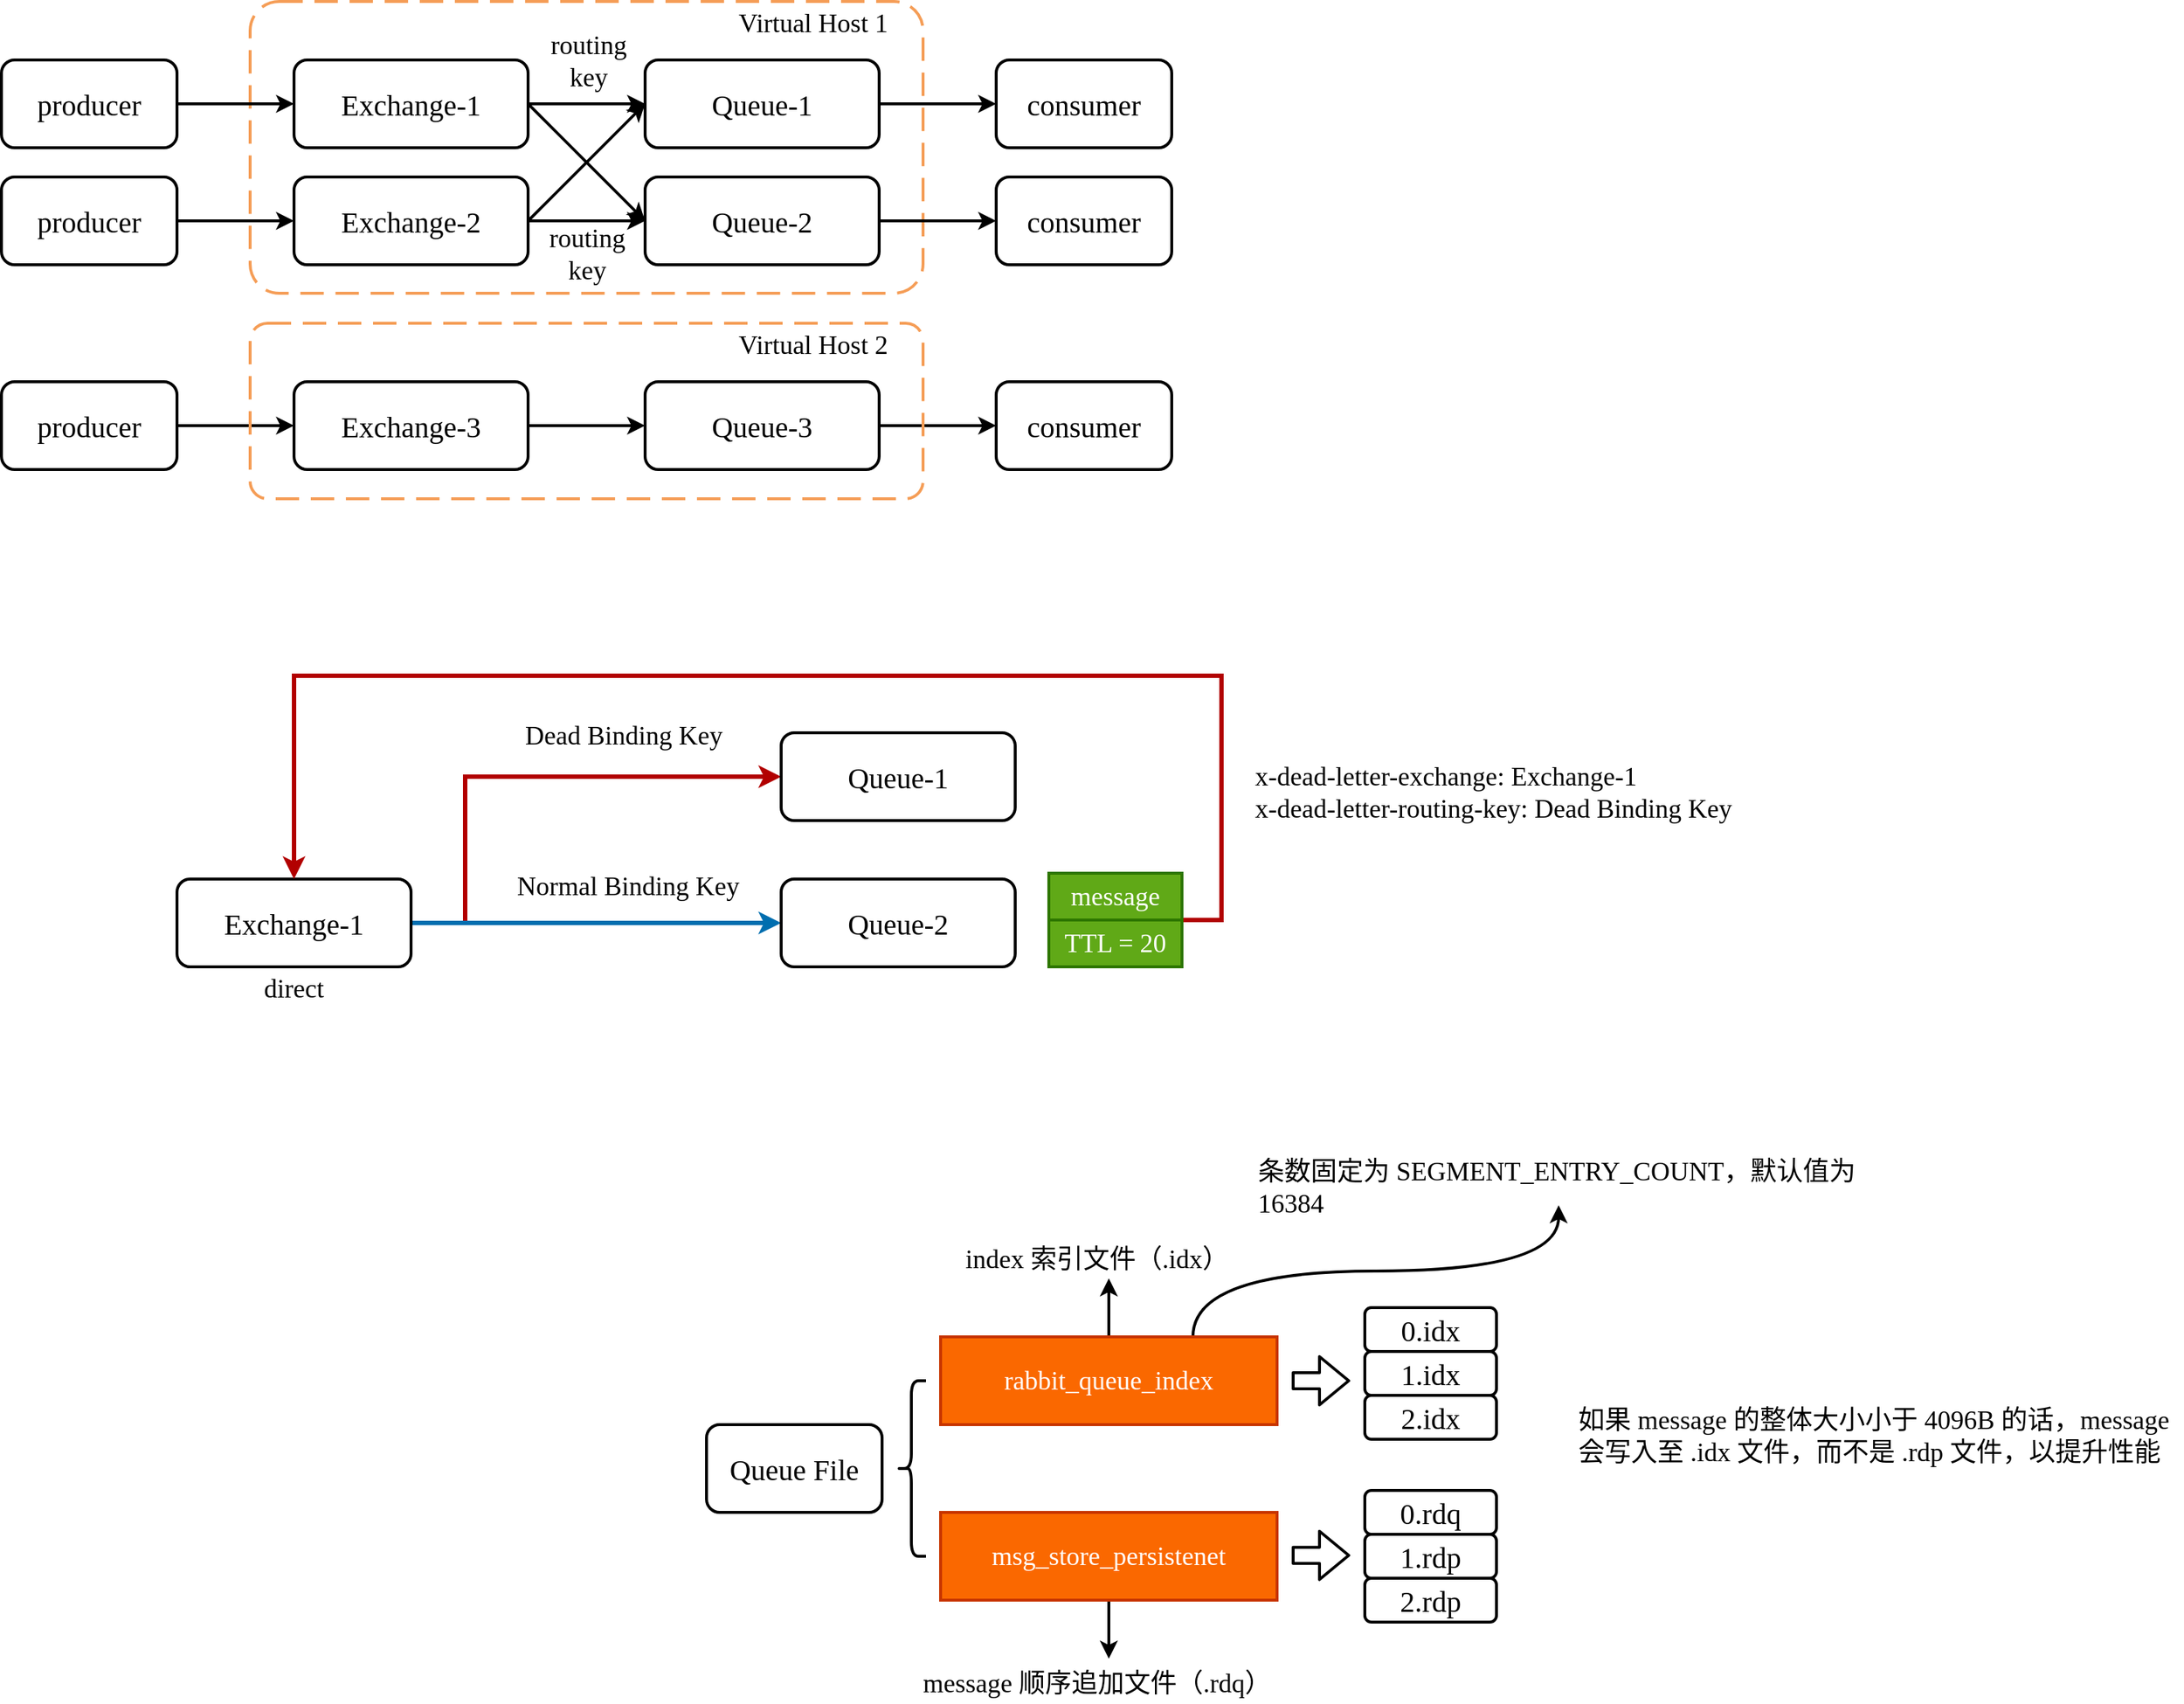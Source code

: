 <mxfile version="14.6.13" type="device"><diagram id="pBKT1bMkxQiANEA6I2UI" name="Page-1"><mxGraphModel dx="1426" dy="771" grid="0" gridSize="10" guides="1" tooltips="1" connect="1" arrows="1" fold="1" page="0" pageScale="1" pageWidth="827" pageHeight="1169" math="0" shadow="0"><root><mxCell id="0"/><mxCell id="1" parent="0"/><mxCell id="gFQFYkK0aE2KA6YtFAZ0-71" style="edgeStyle=orthogonalEdgeStyle;rounded=0;orthogonalLoop=1;jettySize=auto;html=1;exitX=1;exitY=0.5;exitDx=0;exitDy=0;entryX=0;entryY=0.5;entryDx=0;entryDy=0;fontFamily=Comic Sans MS;fontSize=18;fontColor=#000000;strokeWidth=3;fillColor=#e51400;strokeColor=#B20000;" edge="1" parent="1" source="gFQFYkK0aE2KA6YtFAZ0-40" target="gFQFYkK0aE2KA6YtFAZ0-43"><mxGeometry relative="1" as="geometry"><Array as="points"><mxPoint x="357" y="990"/><mxPoint x="357" y="890"/></Array></mxGeometry></mxCell><mxCell id="gFQFYkK0aE2KA6YtFAZ0-34" value="" style="rounded=1;arcSize=10;dashed=1;strokeColor=#F59D56;fillColor=none;gradientColor=none;dashPattern=8 4;strokeWidth=2;fontFamily=Comic Sans MS;fontSize=18;" vertex="1" parent="1"><mxGeometry x="210" y="360" width="460" height="199.5" as="geometry"/></mxCell><mxCell id="gFQFYkK0aE2KA6YtFAZ0-16" style="edgeStyle=none;rounded=0;orthogonalLoop=1;jettySize=auto;html=1;exitX=1;exitY=0.5;exitDx=0;exitDy=0;entryX=0;entryY=0.5;entryDx=0;entryDy=0;fontFamily=Comic Sans MS;fontSize=20;strokeWidth=2;" edge="1" parent="1" source="gFQFYkK0aE2KA6YtFAZ0-3" target="gFQFYkK0aE2KA6YtFAZ0-4"><mxGeometry relative="1" as="geometry"/></mxCell><mxCell id="gFQFYkK0aE2KA6YtFAZ0-3" value="producer" style="rounded=1;whiteSpace=wrap;html=1;fontFamily=Comic Sans MS;fontSize=20;strokeWidth=2;" vertex="1" parent="1"><mxGeometry x="40" y="400" width="120" height="60" as="geometry"/></mxCell><mxCell id="gFQFYkK0aE2KA6YtFAZ0-10" style="edgeStyle=none;rounded=0;orthogonalLoop=1;jettySize=auto;html=1;exitX=1;exitY=0.5;exitDx=0;exitDy=0;fontFamily=Comic Sans MS;fontSize=20;strokeWidth=2;" edge="1" parent="1" source="gFQFYkK0aE2KA6YtFAZ0-4" target="gFQFYkK0aE2KA6YtFAZ0-7"><mxGeometry relative="1" as="geometry"/></mxCell><mxCell id="gFQFYkK0aE2KA6YtFAZ0-32" style="edgeStyle=none;rounded=0;orthogonalLoop=1;jettySize=auto;html=1;exitX=1;exitY=0.5;exitDx=0;exitDy=0;entryX=0;entryY=0.5;entryDx=0;entryDy=0;fontFamily=Comic Sans MS;fontSize=18;strokeWidth=2;" edge="1" parent="1" source="gFQFYkK0aE2KA6YtFAZ0-4" target="gFQFYkK0aE2KA6YtFAZ0-8"><mxGeometry relative="1" as="geometry"/></mxCell><mxCell id="gFQFYkK0aE2KA6YtFAZ0-4" value="Exchange-1" style="rounded=1;whiteSpace=wrap;html=1;fontFamily=Comic Sans MS;fontSize=20;strokeWidth=2;" vertex="1" parent="1"><mxGeometry x="240" y="400" width="160" height="60" as="geometry"/></mxCell><mxCell id="gFQFYkK0aE2KA6YtFAZ0-11" style="edgeStyle=none;rounded=0;orthogonalLoop=1;jettySize=auto;html=1;exitX=1;exitY=0.5;exitDx=0;exitDy=0;entryX=0;entryY=0.5;entryDx=0;entryDy=0;fontFamily=Comic Sans MS;fontSize=20;strokeWidth=2;" edge="1" parent="1" source="gFQFYkK0aE2KA6YtFAZ0-5" target="gFQFYkK0aE2KA6YtFAZ0-8"><mxGeometry relative="1" as="geometry"/></mxCell><mxCell id="gFQFYkK0aE2KA6YtFAZ0-33" style="edgeStyle=none;rounded=0;orthogonalLoop=1;jettySize=auto;html=1;exitX=1;exitY=0.5;exitDx=0;exitDy=0;entryX=0;entryY=0.5;entryDx=0;entryDy=0;fontFamily=Comic Sans MS;fontSize=18;strokeWidth=2;" edge="1" parent="1" source="gFQFYkK0aE2KA6YtFAZ0-5" target="gFQFYkK0aE2KA6YtFAZ0-7"><mxGeometry relative="1" as="geometry"/></mxCell><mxCell id="gFQFYkK0aE2KA6YtFAZ0-5" value="Exchange-2" style="rounded=1;whiteSpace=wrap;html=1;fontFamily=Comic Sans MS;fontSize=20;strokeWidth=2;" vertex="1" parent="1"><mxGeometry x="240" y="480" width="160" height="60" as="geometry"/></mxCell><mxCell id="gFQFYkK0aE2KA6YtFAZ0-12" style="edgeStyle=none;rounded=0;orthogonalLoop=1;jettySize=auto;html=1;exitX=1;exitY=0.5;exitDx=0;exitDy=0;entryX=0;entryY=0.5;entryDx=0;entryDy=0;fontFamily=Comic Sans MS;fontSize=20;strokeWidth=2;" edge="1" parent="1" source="gFQFYkK0aE2KA6YtFAZ0-6" target="gFQFYkK0aE2KA6YtFAZ0-9"><mxGeometry relative="1" as="geometry"/></mxCell><mxCell id="gFQFYkK0aE2KA6YtFAZ0-6" value="Exchange-3" style="rounded=1;whiteSpace=wrap;html=1;fontFamily=Comic Sans MS;fontSize=20;strokeWidth=2;" vertex="1" parent="1"><mxGeometry x="240" y="620" width="160" height="60" as="geometry"/></mxCell><mxCell id="gFQFYkK0aE2KA6YtFAZ0-23" style="edgeStyle=none;rounded=0;orthogonalLoop=1;jettySize=auto;html=1;exitX=1;exitY=0.5;exitDx=0;exitDy=0;fontFamily=Comic Sans MS;fontSize=20;strokeWidth=2;" edge="1" parent="1" source="gFQFYkK0aE2KA6YtFAZ0-7" target="gFQFYkK0aE2KA6YtFAZ0-18"><mxGeometry relative="1" as="geometry"/></mxCell><mxCell id="gFQFYkK0aE2KA6YtFAZ0-7" value="Queue-1" style="rounded=1;whiteSpace=wrap;html=1;fontFamily=Comic Sans MS;fontSize=20;strokeWidth=2;" vertex="1" parent="1"><mxGeometry x="480" y="400" width="160" height="60" as="geometry"/></mxCell><mxCell id="gFQFYkK0aE2KA6YtFAZ0-22" style="edgeStyle=none;rounded=0;orthogonalLoop=1;jettySize=auto;html=1;exitX=1;exitY=0.5;exitDx=0;exitDy=0;fontFamily=Comic Sans MS;fontSize=20;strokeWidth=2;" edge="1" parent="1" source="gFQFYkK0aE2KA6YtFAZ0-8" target="gFQFYkK0aE2KA6YtFAZ0-19"><mxGeometry relative="1" as="geometry"/></mxCell><mxCell id="gFQFYkK0aE2KA6YtFAZ0-8" value="Queue-2" style="rounded=1;whiteSpace=wrap;html=1;fontFamily=Comic Sans MS;fontSize=20;strokeWidth=2;" vertex="1" parent="1"><mxGeometry x="480" y="480" width="160" height="60" as="geometry"/></mxCell><mxCell id="gFQFYkK0aE2KA6YtFAZ0-21" style="edgeStyle=none;rounded=0;orthogonalLoop=1;jettySize=auto;html=1;exitX=1;exitY=0.5;exitDx=0;exitDy=0;fontFamily=Comic Sans MS;fontSize=20;strokeWidth=2;" edge="1" parent="1" source="gFQFYkK0aE2KA6YtFAZ0-9" target="gFQFYkK0aE2KA6YtFAZ0-20"><mxGeometry relative="1" as="geometry"/></mxCell><mxCell id="gFQFYkK0aE2KA6YtFAZ0-9" value="Queue-3" style="rounded=1;whiteSpace=wrap;html=1;fontFamily=Comic Sans MS;fontSize=20;strokeWidth=2;" vertex="1" parent="1"><mxGeometry x="480" y="620" width="160" height="60" as="geometry"/></mxCell><mxCell id="gFQFYkK0aE2KA6YtFAZ0-17" style="edgeStyle=none;rounded=0;orthogonalLoop=1;jettySize=auto;html=1;exitX=1;exitY=0.5;exitDx=0;exitDy=0;entryX=0;entryY=0.5;entryDx=0;entryDy=0;fontFamily=Comic Sans MS;fontSize=20;strokeWidth=2;" edge="1" parent="1" source="gFQFYkK0aE2KA6YtFAZ0-15" target="gFQFYkK0aE2KA6YtFAZ0-6"><mxGeometry relative="1" as="geometry"/></mxCell><mxCell id="gFQFYkK0aE2KA6YtFAZ0-15" value="producer" style="rounded=1;whiteSpace=wrap;html=1;fontFamily=Comic Sans MS;fontSize=20;strokeWidth=2;" vertex="1" parent="1"><mxGeometry x="40" y="620" width="120" height="60" as="geometry"/></mxCell><mxCell id="gFQFYkK0aE2KA6YtFAZ0-18" value="consumer" style="rounded=1;whiteSpace=wrap;html=1;fontFamily=Comic Sans MS;fontSize=20;strokeWidth=2;" vertex="1" parent="1"><mxGeometry x="720" y="400" width="120" height="60" as="geometry"/></mxCell><mxCell id="gFQFYkK0aE2KA6YtFAZ0-19" value="consumer" style="rounded=1;whiteSpace=wrap;html=1;fontFamily=Comic Sans MS;fontSize=20;strokeWidth=2;" vertex="1" parent="1"><mxGeometry x="720" y="480" width="120" height="60" as="geometry"/></mxCell><mxCell id="gFQFYkK0aE2KA6YtFAZ0-20" value="consumer" style="rounded=1;whiteSpace=wrap;html=1;fontFamily=Comic Sans MS;fontSize=20;strokeWidth=2;" vertex="1" parent="1"><mxGeometry x="720" y="620" width="120" height="60" as="geometry"/></mxCell><mxCell id="gFQFYkK0aE2KA6YtFAZ0-26" style="edgeStyle=none;rounded=0;orthogonalLoop=1;jettySize=auto;html=1;exitX=1;exitY=0.5;exitDx=0;exitDy=0;fontFamily=Comic Sans MS;fontSize=20;strokeWidth=2;" edge="1" parent="1" source="gFQFYkK0aE2KA6YtFAZ0-25" target="gFQFYkK0aE2KA6YtFAZ0-5"><mxGeometry relative="1" as="geometry"/></mxCell><mxCell id="gFQFYkK0aE2KA6YtFAZ0-25" value="producer" style="rounded=1;whiteSpace=wrap;html=1;fontFamily=Comic Sans MS;fontSize=20;strokeWidth=2;" vertex="1" parent="1"><mxGeometry x="40" y="480" width="120" height="60" as="geometry"/></mxCell><mxCell id="gFQFYkK0aE2KA6YtFAZ0-35" value="Virtual Host 1" style="text;html=1;strokeColor=none;fillColor=none;align=center;verticalAlign=middle;whiteSpace=wrap;rounded=0;fontFamily=Comic Sans MS;fontSize=18;" vertex="1" parent="1"><mxGeometry x="530" y="360" width="130" height="30" as="geometry"/></mxCell><mxCell id="gFQFYkK0aE2KA6YtFAZ0-36" value="" style="rounded=1;arcSize=10;dashed=1;strokeColor=#F59D56;fillColor=none;gradientColor=none;dashPattern=8 4;strokeWidth=2;fontFamily=Comic Sans MS;fontSize=18;" vertex="1" parent="1"><mxGeometry x="210" y="580" width="460" height="120" as="geometry"/></mxCell><mxCell id="gFQFYkK0aE2KA6YtFAZ0-37" value="Virtual Host 2" style="text;html=1;strokeColor=none;fillColor=none;align=center;verticalAlign=middle;whiteSpace=wrap;rounded=0;fontFamily=Comic Sans MS;fontSize=18;" vertex="1" parent="1"><mxGeometry x="530" y="580" width="130" height="30" as="geometry"/></mxCell><mxCell id="gFQFYkK0aE2KA6YtFAZ0-38" value="routing key" style="text;html=1;strokeColor=none;fillColor=none;align=center;verticalAlign=middle;whiteSpace=wrap;rounded=0;fontFamily=Comic Sans MS;fontSize=18;" vertex="1" parent="1"><mxGeometry x="403" y="376" width="77" height="49" as="geometry"/></mxCell><mxCell id="gFQFYkK0aE2KA6YtFAZ0-39" value="routing key" style="text;html=1;strokeColor=none;fillColor=none;align=center;verticalAlign=middle;whiteSpace=wrap;rounded=0;fontFamily=Comic Sans MS;fontSize=18;" vertex="1" parent="1"><mxGeometry x="401.5" y="508" width="77" height="49" as="geometry"/></mxCell><mxCell id="gFQFYkK0aE2KA6YtFAZ0-66" style="edgeStyle=none;rounded=0;orthogonalLoop=1;jettySize=auto;html=1;exitX=1;exitY=0.5;exitDx=0;exitDy=0;fontFamily=Comic Sans MS;fontSize=18;fontColor=#FFFFFF;strokeWidth=3;fillColor=#1ba1e2;strokeColor=#006EAF;" edge="1" parent="1" source="gFQFYkK0aE2KA6YtFAZ0-40" target="gFQFYkK0aE2KA6YtFAZ0-42"><mxGeometry relative="1" as="geometry"/></mxCell><mxCell id="gFQFYkK0aE2KA6YtFAZ0-40" value="Exchange-1" style="rounded=1;whiteSpace=wrap;html=1;fontFamily=Comic Sans MS;fontSize=20;strokeWidth=2;" vertex="1" parent="1"><mxGeometry x="160" y="960" width="160" height="60" as="geometry"/></mxCell><mxCell id="gFQFYkK0aE2KA6YtFAZ0-41" value="direct" style="text;html=1;strokeColor=none;fillColor=none;align=center;verticalAlign=middle;whiteSpace=wrap;rounded=0;fontFamily=Comic Sans MS;fontSize=18;" vertex="1" parent="1"><mxGeometry x="160" y="1020" width="160" height="30" as="geometry"/></mxCell><mxCell id="gFQFYkK0aE2KA6YtFAZ0-42" value="Queue-2" style="rounded=1;whiteSpace=wrap;html=1;fontFamily=Comic Sans MS;fontSize=20;strokeWidth=2;" vertex="1" parent="1"><mxGeometry x="573" y="960" width="160" height="60" as="geometry"/></mxCell><mxCell id="gFQFYkK0aE2KA6YtFAZ0-43" value="Queue-1" style="rounded=1;whiteSpace=wrap;html=1;fontFamily=Comic Sans MS;fontSize=20;strokeWidth=2;" vertex="1" parent="1"><mxGeometry x="573" y="860" width="160" height="60" as="geometry"/></mxCell><mxCell id="gFQFYkK0aE2KA6YtFAZ0-76" style="edgeStyle=orthogonalEdgeStyle;rounded=0;orthogonalLoop=1;jettySize=auto;html=1;exitX=1;exitY=0;exitDx=0;exitDy=0;entryX=0.5;entryY=0;entryDx=0;entryDy=0;fontFamily=Comic Sans MS;fontSize=18;fontColor=#000000;strokeWidth=3;fillColor=#e51400;strokeColor=#B20000;" edge="1" parent="1" source="gFQFYkK0aE2KA6YtFAZ0-74" target="gFQFYkK0aE2KA6YtFAZ0-40"><mxGeometry relative="1" as="geometry"><Array as="points"><mxPoint x="874" y="988"/><mxPoint x="874" y="821"/><mxPoint x="240" y="821"/></Array></mxGeometry></mxCell><mxCell id="gFQFYkK0aE2KA6YtFAZ0-74" value="TTL = 20" style="rounded=0;whiteSpace=wrap;html=1;fontFamily=Comic Sans MS;fontSize=18;strokeWidth=2;align=center;fillColor=#60a917;strokeColor=#2D7600;fontColor=#ffffff;" vertex="1" parent="1"><mxGeometry x="756" y="988" width="91" height="32" as="geometry"/></mxCell><mxCell id="gFQFYkK0aE2KA6YtFAZ0-75" value="message" style="rounded=0;whiteSpace=wrap;html=1;fontFamily=Comic Sans MS;fontSize=18;strokeWidth=2;align=center;fillColor=#60a917;strokeColor=#2D7600;fontColor=#ffffff;" vertex="1" parent="1"><mxGeometry x="756" y="956" width="91" height="32" as="geometry"/></mxCell><mxCell id="gFQFYkK0aE2KA6YtFAZ0-77" value="Normal Binding Key" style="text;html=1;strokeColor=none;fillColor=none;align=center;verticalAlign=middle;whiteSpace=wrap;rounded=0;fontFamily=Comic Sans MS;fontSize=18;" vertex="1" parent="1"><mxGeometry x="381" y="950" width="175" height="30" as="geometry"/></mxCell><mxCell id="gFQFYkK0aE2KA6YtFAZ0-78" value="Dead Binding Key" style="text;html=1;strokeColor=none;fillColor=none;align=center;verticalAlign=middle;whiteSpace=wrap;rounded=0;fontFamily=Comic Sans MS;fontSize=18;" vertex="1" parent="1"><mxGeometry x="378" y="847" width="175" height="30" as="geometry"/></mxCell><mxCell id="gFQFYkK0aE2KA6YtFAZ0-79" value="x-dead-letter-exchange: Exchange-1&lt;br&gt;x-dead-letter-routing-key: Dead Binding Key" style="text;whiteSpace=wrap;html=1;fontSize=18;fontFamily=Comic Sans MS;fontColor=#000000;" vertex="1" parent="1"><mxGeometry x="895" y="873" width="400" height="60" as="geometry"/></mxCell><mxCell id="gFQFYkK0aE2KA6YtFAZ0-81" value="" style="shape=image;html=1;verticalAlign=top;verticalLabelPosition=bottom;labelBackgroundColor=#ffffff;imageAspect=0;aspect=fixed;image=https://cdn2.iconfinder.com/data/icons/integers/60/number-one-128.png;fontFamily=Comic Sans MS;fontSize=18;fontColor=#000000;strokeWidth=2;align=center;" vertex="1" parent="1"><mxGeometry x="421" y="1004" width="50" height="50" as="geometry"/></mxCell><mxCell id="gFQFYkK0aE2KA6YtFAZ0-82" value="" style="shape=image;html=1;verticalAlign=top;verticalLabelPosition=bottom;labelBackgroundColor=#ffffff;imageAspect=0;aspect=fixed;image=https://cdn2.iconfinder.com/data/icons/integers/60/number-two-128.png;fontFamily=Comic Sans MS;fontSize=18;fontColor=#000000;strokeWidth=2;align=center;" vertex="1" parent="1"><mxGeometry x="556" y="764" width="50" height="50" as="geometry"/></mxCell><mxCell id="gFQFYkK0aE2KA6YtFAZ0-84" value="Queue File" style="rounded=1;whiteSpace=wrap;html=1;fontFamily=Comic Sans MS;fontSize=20;strokeWidth=2;" vertex="1" parent="1"><mxGeometry x="522" y="1333" width="120" height="60" as="geometry"/></mxCell><mxCell id="gFQFYkK0aE2KA6YtFAZ0-85" value="" style="shape=curlyBracket;whiteSpace=wrap;html=1;rounded=1;fontFamily=Comic Sans MS;fontSize=18;fontColor=#000000;strokeWidth=2;align=center;" vertex="1" parent="1"><mxGeometry x="652" y="1303" width="20" height="120" as="geometry"/></mxCell><mxCell id="gFQFYkK0aE2KA6YtFAZ0-91" style="edgeStyle=orthogonalEdgeStyle;rounded=0;orthogonalLoop=1;jettySize=auto;html=1;exitX=0.5;exitY=0;exitDx=0;exitDy=0;entryX=0.5;entryY=1;entryDx=0;entryDy=0;fontFamily=Comic Sans MS;fontSize=18;fontColor=#000000;strokeWidth=2;" edge="1" parent="1" source="gFQFYkK0aE2KA6YtFAZ0-88" target="gFQFYkK0aE2KA6YtFAZ0-90"><mxGeometry relative="1" as="geometry"/></mxCell><mxCell id="gFQFYkK0aE2KA6YtFAZ0-96" style="edgeStyle=orthogonalEdgeStyle;rounded=0;orthogonalLoop=1;jettySize=auto;html=1;exitX=0.75;exitY=0;exitDx=0;exitDy=0;fontFamily=Comic Sans MS;fontSize=18;fontColor=#000000;strokeWidth=2;curved=1;" edge="1" parent="1" source="gFQFYkK0aE2KA6YtFAZ0-88" target="gFQFYkK0aE2KA6YtFAZ0-95"><mxGeometry relative="1" as="geometry"/></mxCell><mxCell id="gFQFYkK0aE2KA6YtFAZ0-88" value="&lt;span style=&quot;font-family: &amp;quot;comic sans ms&amp;quot; ; text-align: left&quot;&gt;rabbit_queue_index&lt;/span&gt;" style="rounded=0;whiteSpace=wrap;html=1;fontFamily=Comic Sans MS;fontSize=18;strokeWidth=2;align=center;fillColor=#fa6800;strokeColor=#C73500;fontColor=#FFFFFF;" vertex="1" parent="1"><mxGeometry x="682" y="1273" width="230" height="60" as="geometry"/></mxCell><mxCell id="gFQFYkK0aE2KA6YtFAZ0-93" style="edgeStyle=orthogonalEdgeStyle;rounded=0;orthogonalLoop=1;jettySize=auto;html=1;exitX=0.5;exitY=1;exitDx=0;exitDy=0;entryX=0.5;entryY=0;entryDx=0;entryDy=0;fontFamily=Comic Sans MS;fontSize=18;fontColor=#000000;strokeWidth=2;" edge="1" parent="1" source="gFQFYkK0aE2KA6YtFAZ0-89" target="gFQFYkK0aE2KA6YtFAZ0-92"><mxGeometry relative="1" as="geometry"/></mxCell><mxCell id="gFQFYkK0aE2KA6YtFAZ0-89" value="&lt;span style=&quot;text-align: left&quot;&gt;msg_store_persistenet&lt;/span&gt;" style="rounded=0;whiteSpace=wrap;html=1;fontFamily=Comic Sans MS;fontSize=18;strokeWidth=2;align=center;fillColor=#fa6800;strokeColor=#C73500;fontColor=#FFFFFF;" vertex="1" parent="1"><mxGeometry x="682" y="1393" width="230" height="60" as="geometry"/></mxCell><mxCell id="gFQFYkK0aE2KA6YtFAZ0-90" value="index 索引文件（.idx）" style="text;whiteSpace=wrap;html=1;fontSize=18;fontFamily=Comic Sans MS;fontColor=#000000;" vertex="1" parent="1"><mxGeometry x="697" y="1203" width="200" height="30" as="geometry"/></mxCell><mxCell id="gFQFYkK0aE2KA6YtFAZ0-92" value="message 顺序追加文件（.rdq）" style="text;whiteSpace=wrap;html=1;fontSize=18;fontFamily=Comic Sans MS;fontColor=#000000;" vertex="1" parent="1"><mxGeometry x="667.75" y="1493" width="258.5" height="30" as="geometry"/></mxCell><mxCell id="gFQFYkK0aE2KA6YtFAZ0-95" value="条数固定为 SEGMENT_ENTRY_COUNT，默认值为 16384" style="text;whiteSpace=wrap;html=1;fontSize=18;fontFamily=Comic Sans MS;" vertex="1" parent="1"><mxGeometry x="897" y="1143" width="415" height="40" as="geometry"/></mxCell><mxCell id="gFQFYkK0aE2KA6YtFAZ0-97" value="0.idx" style="rounded=1;whiteSpace=wrap;html=1;fontFamily=Comic Sans MS;fontSize=20;strokeWidth=2;" vertex="1" parent="1"><mxGeometry x="972" y="1253" width="90" height="30" as="geometry"/></mxCell><mxCell id="gFQFYkK0aE2KA6YtFAZ0-98" value="1.idx" style="rounded=1;whiteSpace=wrap;html=1;fontFamily=Comic Sans MS;fontSize=20;strokeWidth=2;" vertex="1" parent="1"><mxGeometry x="972" y="1283" width="90" height="30" as="geometry"/></mxCell><mxCell id="gFQFYkK0aE2KA6YtFAZ0-99" value="2.idx" style="rounded=1;whiteSpace=wrap;html=1;fontFamily=Comic Sans MS;fontSize=20;strokeWidth=2;" vertex="1" parent="1"><mxGeometry x="972" y="1313" width="90" height="30" as="geometry"/></mxCell><mxCell id="gFQFYkK0aE2KA6YtFAZ0-100" value="" style="shape=flexArrow;endArrow=classic;html=1;fontFamily=Comic Sans MS;fontSize=18;fontColor=#000000;strokeWidth=2;" edge="1" parent="1"><mxGeometry width="50" height="50" relative="1" as="geometry"><mxPoint x="922" y="1303" as="sourcePoint"/><mxPoint x="962" y="1303" as="targetPoint"/></mxGeometry></mxCell><mxCell id="gFQFYkK0aE2KA6YtFAZ0-101" value="0.rdq" style="rounded=1;whiteSpace=wrap;html=1;fontFamily=Comic Sans MS;fontSize=20;strokeWidth=2;" vertex="1" parent="1"><mxGeometry x="972" y="1378" width="90" height="30" as="geometry"/></mxCell><mxCell id="gFQFYkK0aE2KA6YtFAZ0-102" value="1.rdp" style="rounded=1;whiteSpace=wrap;html=1;fontFamily=Comic Sans MS;fontSize=20;strokeWidth=2;" vertex="1" parent="1"><mxGeometry x="972" y="1408" width="90" height="30" as="geometry"/></mxCell><mxCell id="gFQFYkK0aE2KA6YtFAZ0-103" value="2.rdp" style="rounded=1;whiteSpace=wrap;html=1;fontFamily=Comic Sans MS;fontSize=20;strokeWidth=2;" vertex="1" parent="1"><mxGeometry x="972" y="1438" width="90" height="30" as="geometry"/></mxCell><mxCell id="gFQFYkK0aE2KA6YtFAZ0-104" value="" style="shape=flexArrow;endArrow=classic;html=1;fontFamily=Comic Sans MS;fontSize=18;fontColor=#000000;strokeWidth=2;" edge="1" parent="1"><mxGeometry width="50" height="50" relative="1" as="geometry"><mxPoint x="922" y="1422.41" as="sourcePoint"/><mxPoint x="962" y="1422.41" as="targetPoint"/></mxGeometry></mxCell><mxCell id="gFQFYkK0aE2KA6YtFAZ0-105" value="如果 message 的整体大小小于 4096B 的话，message 会写入至 .idx 文件，而不是 .rdp 文件，以提升性能" style="text;whiteSpace=wrap;html=1;fontSize=18;fontFamily=Comic Sans MS;" vertex="1" parent="1"><mxGeometry x="1116" y="1313" width="415" height="85" as="geometry"/></mxCell></root></mxGraphModel></diagram></mxfile>